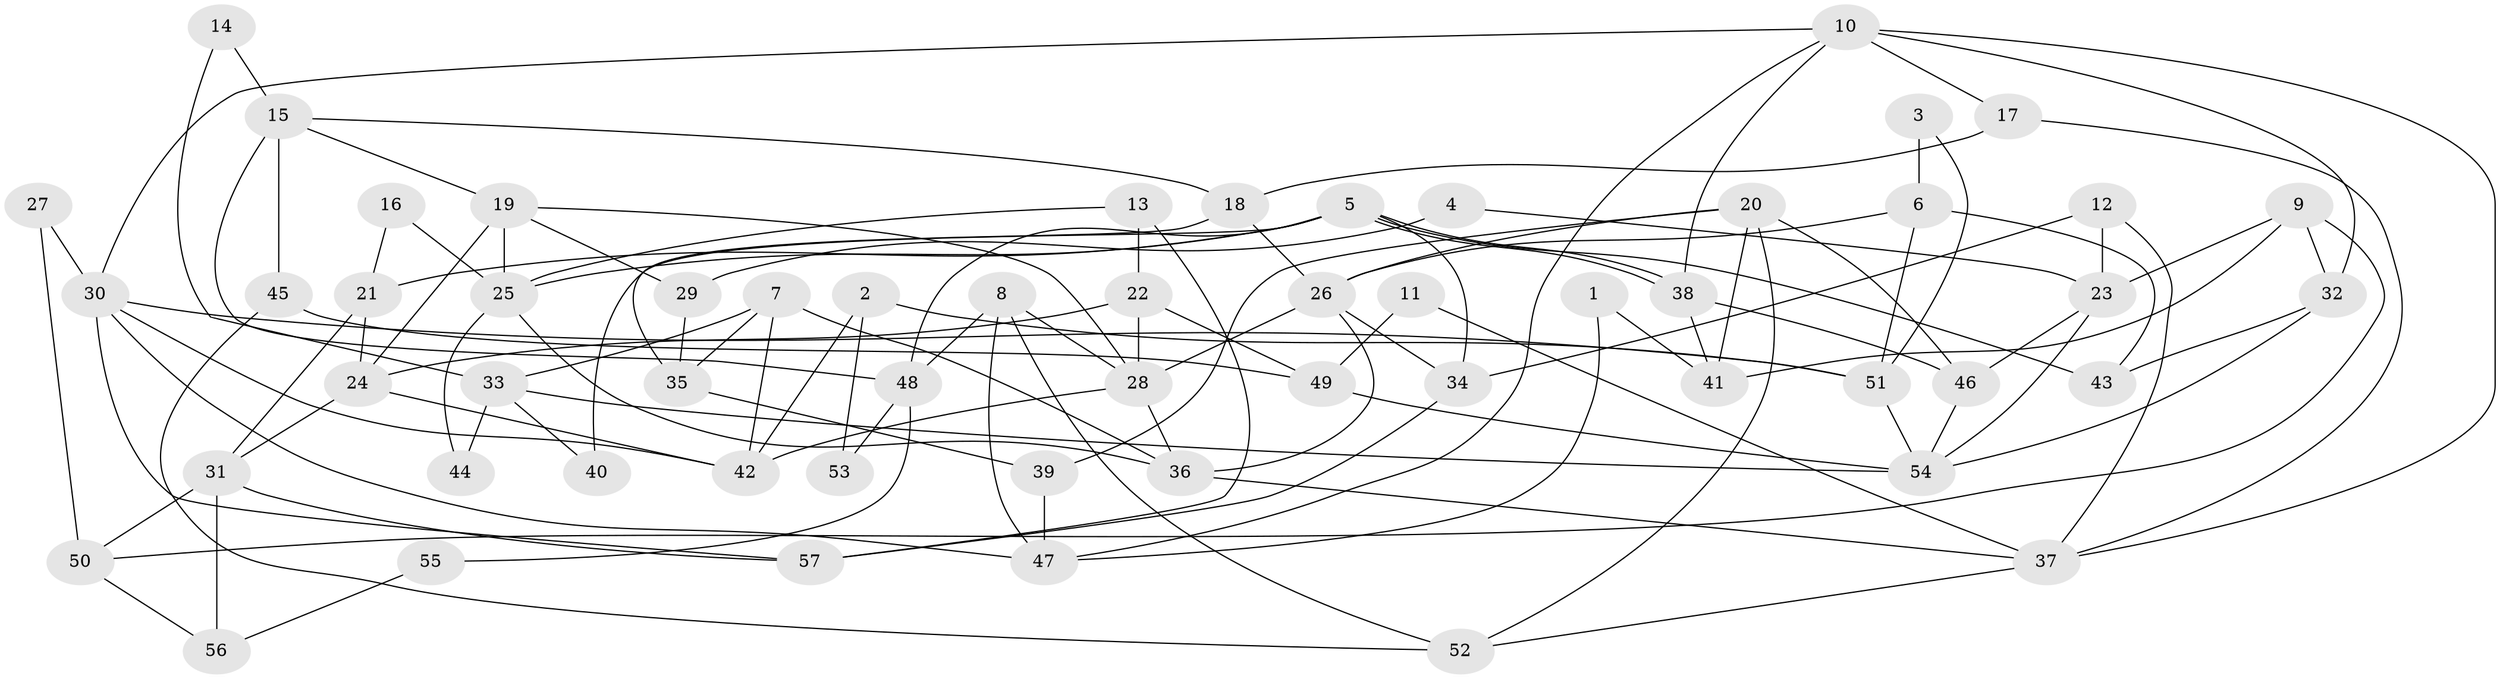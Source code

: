 // coarse degree distribution, {4: 0.18181818181818182, 3: 0.18181818181818182, 9: 0.06060606060606061, 7: 0.09090909090909091, 6: 0.18181818181818182, 2: 0.030303030303030304, 5: 0.21212121212121213, 8: 0.06060606060606061}
// Generated by graph-tools (version 1.1) at 2025/41/03/06/25 10:41:54]
// undirected, 57 vertices, 114 edges
graph export_dot {
graph [start="1"]
  node [color=gray90,style=filled];
  1;
  2;
  3;
  4;
  5;
  6;
  7;
  8;
  9;
  10;
  11;
  12;
  13;
  14;
  15;
  16;
  17;
  18;
  19;
  20;
  21;
  22;
  23;
  24;
  25;
  26;
  27;
  28;
  29;
  30;
  31;
  32;
  33;
  34;
  35;
  36;
  37;
  38;
  39;
  40;
  41;
  42;
  43;
  44;
  45;
  46;
  47;
  48;
  49;
  50;
  51;
  52;
  53;
  54;
  55;
  56;
  57;
  1 -- 41;
  1 -- 47;
  2 -- 42;
  2 -- 51;
  2 -- 53;
  3 -- 6;
  3 -- 51;
  4 -- 29;
  4 -- 23;
  5 -- 34;
  5 -- 38;
  5 -- 38;
  5 -- 21;
  5 -- 25;
  5 -- 40;
  5 -- 43;
  5 -- 48;
  6 -- 26;
  6 -- 43;
  6 -- 51;
  7 -- 35;
  7 -- 36;
  7 -- 33;
  7 -- 42;
  8 -- 48;
  8 -- 28;
  8 -- 47;
  8 -- 52;
  9 -- 32;
  9 -- 23;
  9 -- 41;
  9 -- 50;
  10 -- 47;
  10 -- 38;
  10 -- 17;
  10 -- 30;
  10 -- 32;
  10 -- 37;
  11 -- 49;
  11 -- 37;
  12 -- 37;
  12 -- 34;
  12 -- 23;
  13 -- 25;
  13 -- 57;
  13 -- 22;
  14 -- 15;
  14 -- 33;
  15 -- 45;
  15 -- 18;
  15 -- 19;
  15 -- 48;
  16 -- 25;
  16 -- 21;
  17 -- 37;
  17 -- 18;
  18 -- 26;
  18 -- 35;
  19 -- 28;
  19 -- 24;
  19 -- 25;
  19 -- 29;
  20 -- 26;
  20 -- 41;
  20 -- 39;
  20 -- 46;
  20 -- 52;
  21 -- 24;
  21 -- 31;
  22 -- 28;
  22 -- 24;
  22 -- 49;
  23 -- 54;
  23 -- 46;
  24 -- 31;
  24 -- 42;
  25 -- 36;
  25 -- 44;
  26 -- 28;
  26 -- 36;
  26 -- 34;
  27 -- 50;
  27 -- 30;
  28 -- 42;
  28 -- 36;
  29 -- 35;
  30 -- 42;
  30 -- 47;
  30 -- 51;
  30 -- 57;
  31 -- 50;
  31 -- 56;
  31 -- 57;
  32 -- 54;
  32 -- 43;
  33 -- 54;
  33 -- 40;
  33 -- 44;
  34 -- 57;
  35 -- 39;
  36 -- 37;
  37 -- 52;
  38 -- 46;
  38 -- 41;
  39 -- 47;
  45 -- 52;
  45 -- 49;
  46 -- 54;
  48 -- 53;
  48 -- 55;
  49 -- 54;
  50 -- 56;
  51 -- 54;
  55 -- 56;
}
